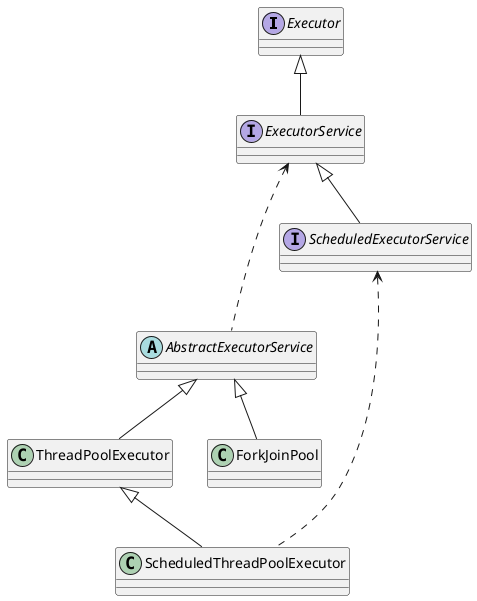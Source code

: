 @startuml

interface Executor
interface ExecutorService
interface ScheduledExecutorService
abstract class AbstractExecutorService
class ThreadPoolExecutor
class ScheduledThreadPoolExecutor
class ForkJoinPool

ForkJoinPool -up-|> AbstractExecutorService
ScheduledThreadPoolExecutor -up-|> ThreadPoolExecutor
ScheduledThreadPoolExecutor -up..> ScheduledExecutorService
ThreadPoolExecutor -up-|> AbstractExecutorService
AbstractExecutorService -up..> ExecutorService
ScheduledExecutorService -up-|> ExecutorService
ExecutorService -up-|> Executor
@enduml
